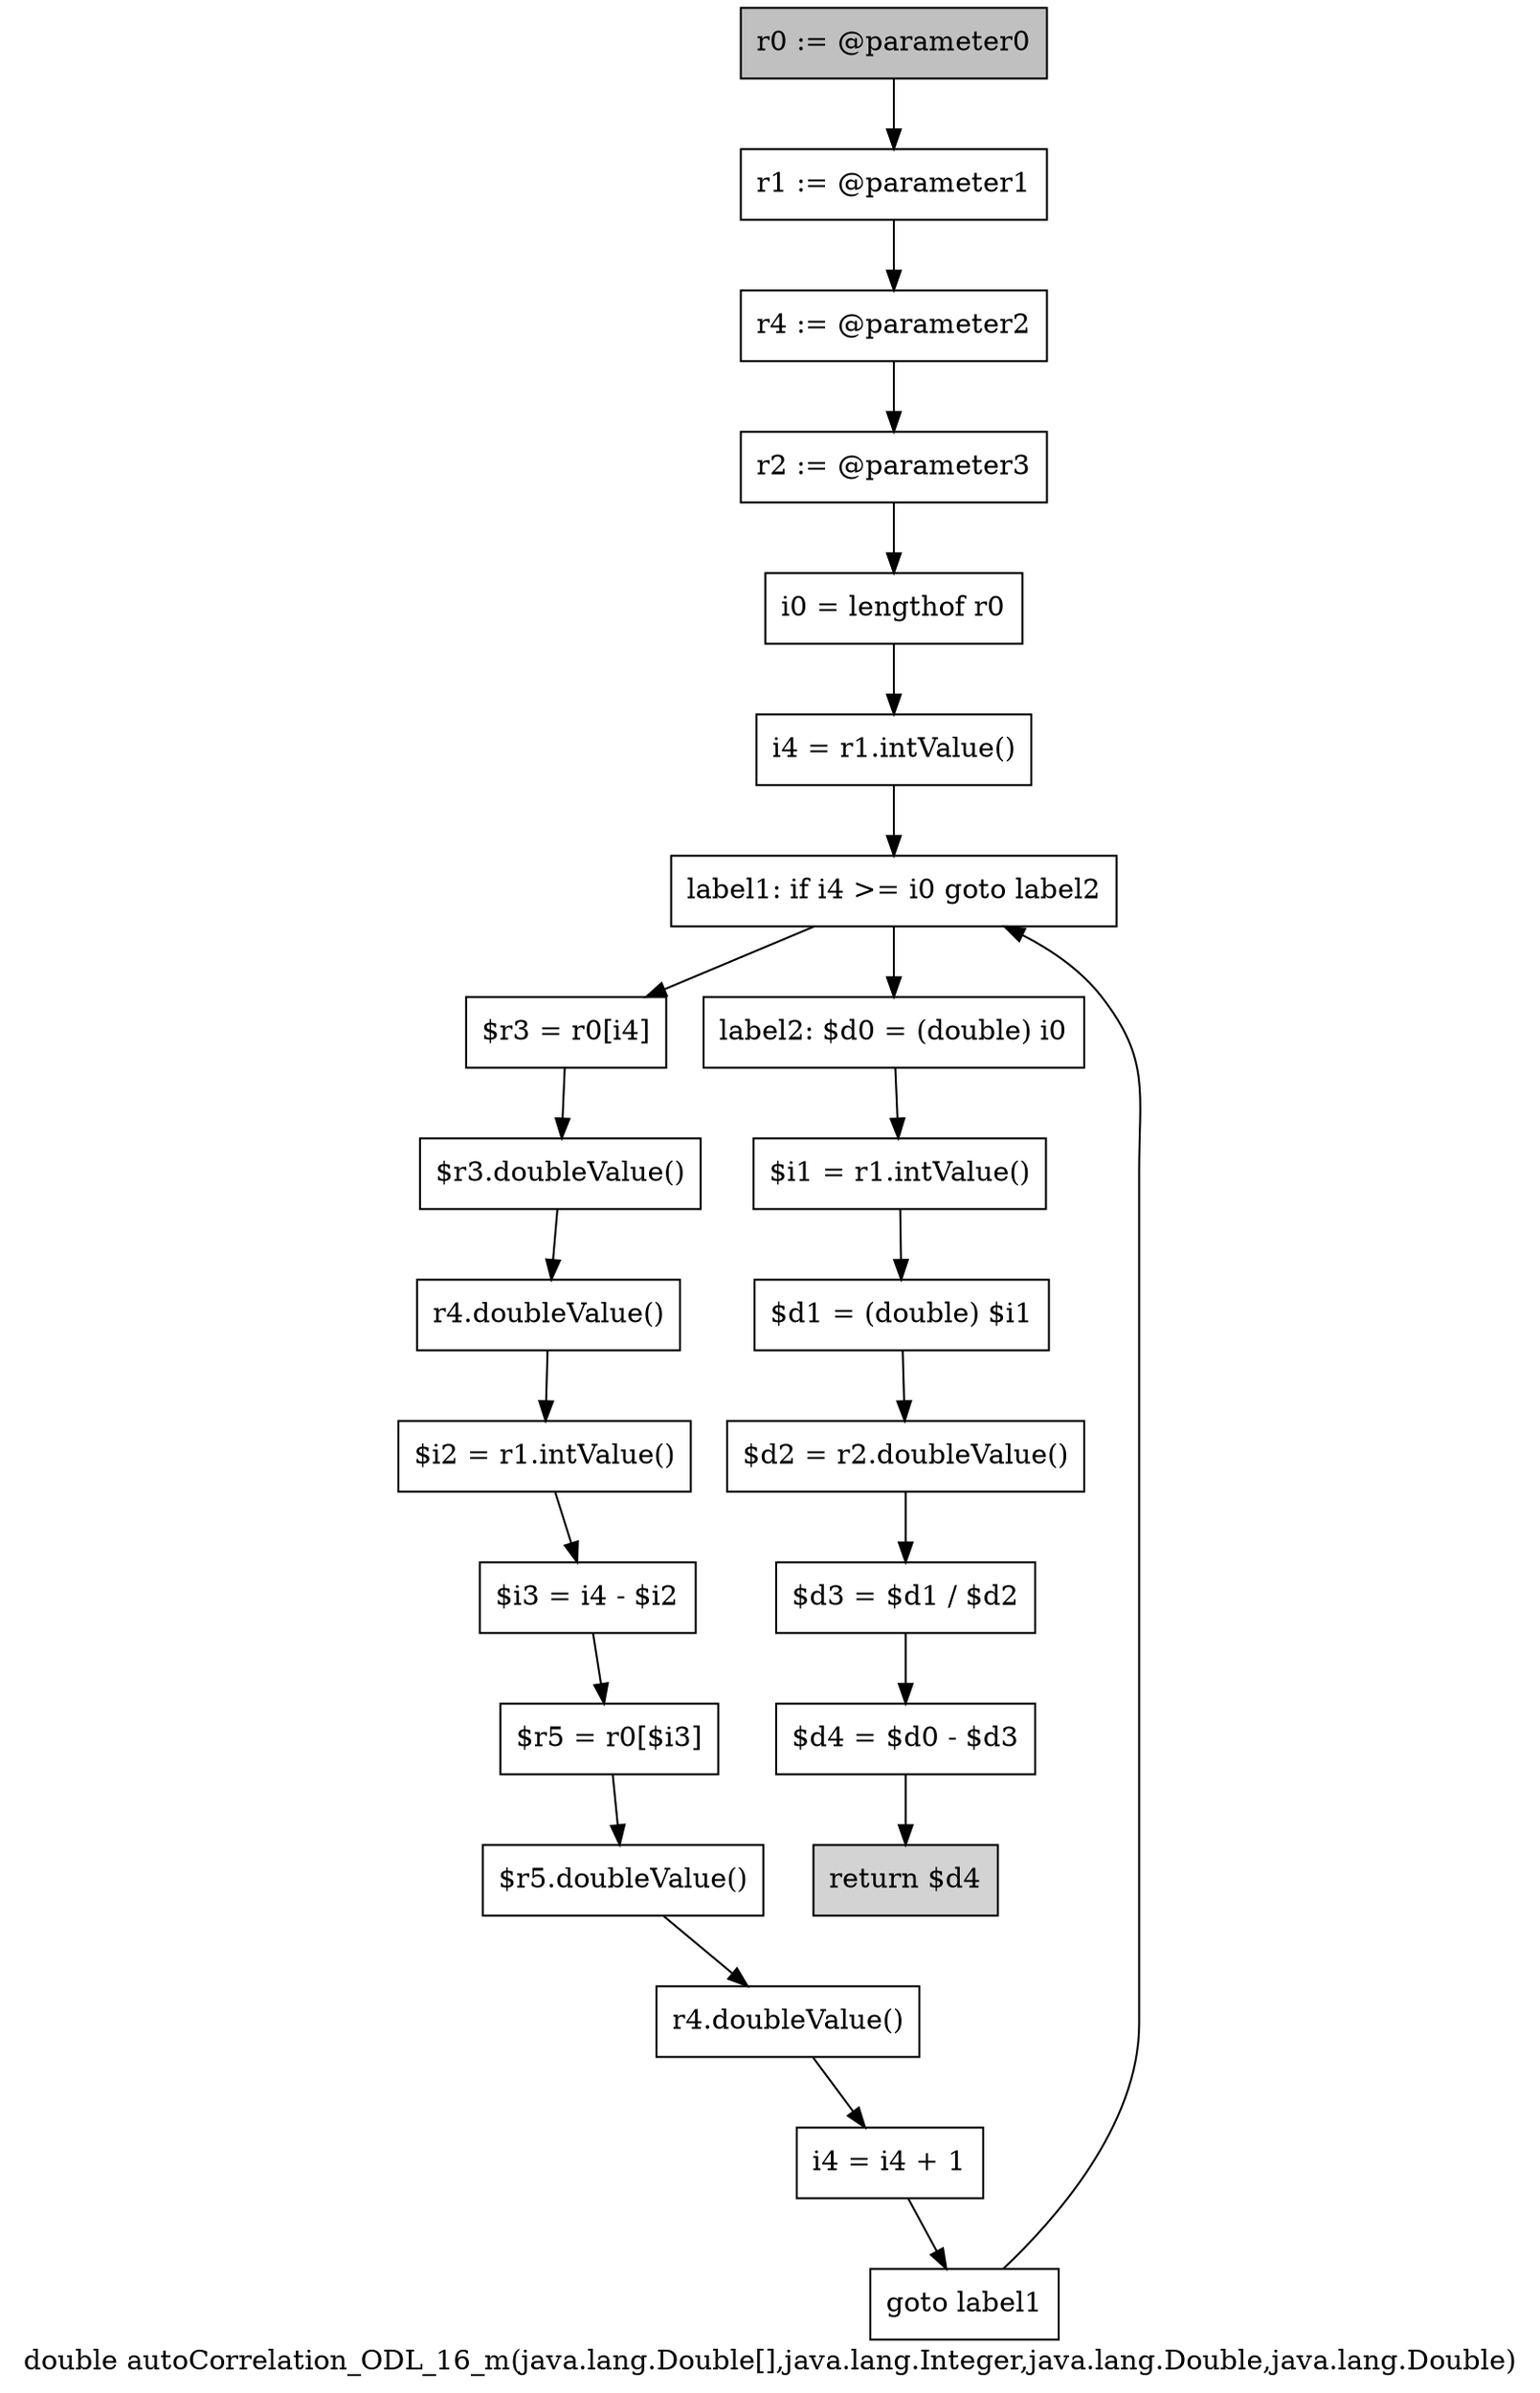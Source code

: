 digraph "double autoCorrelation_ODL_16_m(java.lang.Double[],java.lang.Integer,java.lang.Double,java.lang.Double)" {
    label="double autoCorrelation_ODL_16_m(java.lang.Double[],java.lang.Integer,java.lang.Double,java.lang.Double)";
    node [shape=box];
    "0" [style=filled,fillcolor=gray,label="r0 := @parameter0",];
    "1" [label="r1 := @parameter1",];
    "0"->"1";
    "2" [label="r4 := @parameter2",];
    "1"->"2";
    "3" [label="r2 := @parameter3",];
    "2"->"3";
    "4" [label="i0 = lengthof r0",];
    "3"->"4";
    "5" [label="i4 = r1.intValue()",];
    "4"->"5";
    "6" [label="label1: if i4 >= i0 goto label2",];
    "5"->"6";
    "7" [label="$r3 = r0[i4]",];
    "6"->"7";
    "17" [label="label2: $d0 = (double) i0",];
    "6"->"17";
    "8" [label="$r3.doubleValue()",];
    "7"->"8";
    "9" [label="r4.doubleValue()",];
    "8"->"9";
    "10" [label="$i2 = r1.intValue()",];
    "9"->"10";
    "11" [label="$i3 = i4 - $i2",];
    "10"->"11";
    "12" [label="$r5 = r0[$i3]",];
    "11"->"12";
    "13" [label="$r5.doubleValue()",];
    "12"->"13";
    "14" [label="r4.doubleValue()",];
    "13"->"14";
    "15" [label="i4 = i4 + 1",];
    "14"->"15";
    "16" [label="goto label1",];
    "15"->"16";
    "16"->"6";
    "18" [label="$i1 = r1.intValue()",];
    "17"->"18";
    "19" [label="$d1 = (double) $i1",];
    "18"->"19";
    "20" [label="$d2 = r2.doubleValue()",];
    "19"->"20";
    "21" [label="$d3 = $d1 / $d2",];
    "20"->"21";
    "22" [label="$d4 = $d0 - $d3",];
    "21"->"22";
    "23" [style=filled,fillcolor=lightgray,label="return $d4",];
    "22"->"23";
}
